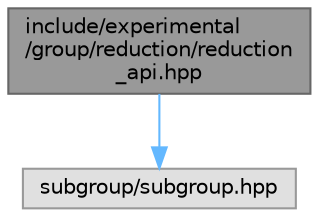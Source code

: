 digraph "include/experimental/group/reduction/reduction_api.hpp"
{
 // LATEX_PDF_SIZE
  bgcolor="transparent";
  edge [fontname=Helvetica,fontsize=10,labelfontname=Helvetica,labelfontsize=10];
  node [fontname=Helvetica,fontsize=10,shape=box,height=0.2,width=0.4];
  Node1 [id="Node000001",label="include/experimental\l/group/reduction/reduction\l_api.hpp",height=0.2,width=0.4,color="gray40", fillcolor="grey60", style="filled", fontcolor="black",tooltip="C++ API."];
  Node1 -> Node2 [id="edge1_Node000001_Node000002",color="steelblue1",style="solid",tooltip=" "];
  Node2 [id="Node000002",label="subgroup/subgroup.hpp",height=0.2,width=0.4,color="grey60", fillcolor="#E0E0E0", style="filled",tooltip=" "];
}
